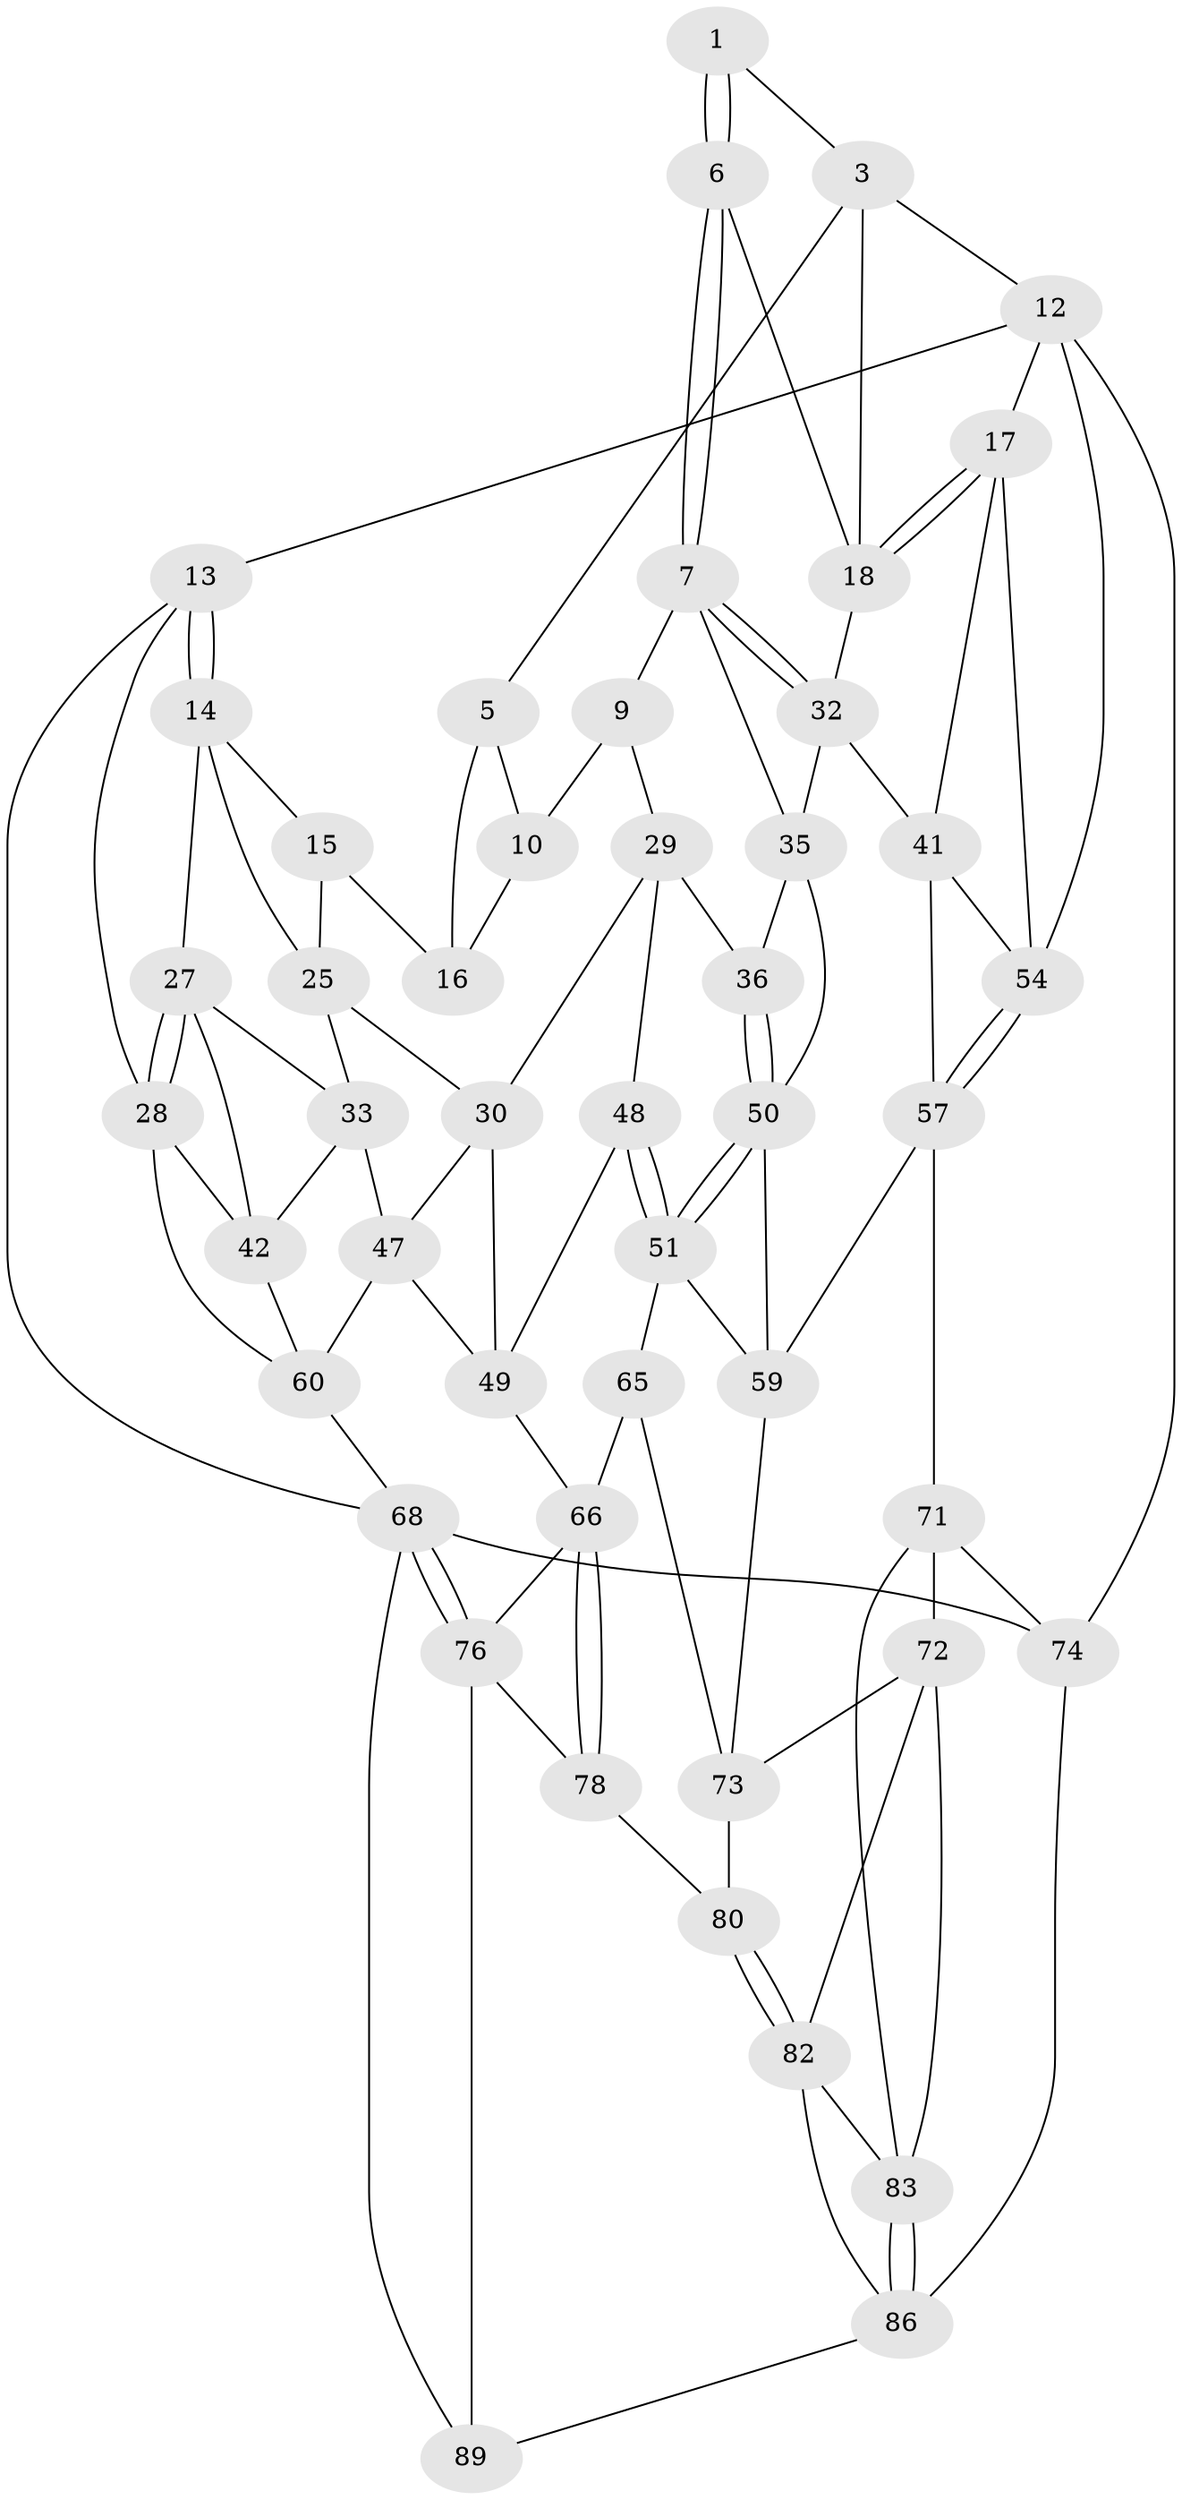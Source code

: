 // Generated by graph-tools (version 1.1) at 2025/24/03/03/25 07:24:37]
// undirected, 48 vertices, 104 edges
graph export_dot {
graph [start="1"]
  node [color=gray90,style=filled];
  1 [pos="+0.6770426389373112+0",super="+2"];
  3 [pos="+0.737904107925366+0.011019680931538448",super="+4"];
  5 [pos="+0.6628933888217247+0",super="+11"];
  6 [pos="+0.6678409093463419+0.08800092698773629",super="+20"];
  7 [pos="+0.6341666822023818+0.12095157159322695",super="+8"];
  9 [pos="+0.5152576870844215+0",super="+24"];
  10 [pos="+0.49200199779119747+0",super="+23"];
  12 [pos="+1+0",super="+53"];
  13 [pos="+0+0"];
  14 [pos="+0+0",super="+26"];
  15 [pos="+0.2961689355973098+0",super="+22"];
  16 [pos="+0.4630336346041965+0",super="+21"];
  17 [pos="+1+0",super="+40"];
  18 [pos="+0.8192141629275288+0.06176801670141466",super="+19"];
  25 [pos="+0.183610932274577+0.11160474227204903",super="+31"];
  27 [pos="+0.028025182485817462+0.1384162125739104",super="+34"];
  28 [pos="+0+0.1813532448399964",super="+43"];
  29 [pos="+0.3883644486772265+0.22138216474172065",super="+37"];
  30 [pos="+0.3214309846193696+0.24296102432835873",super="+46"];
  32 [pos="+0.7464091185846449+0.2130873847978263",super="+38"];
  33 [pos="+0.1712455045145185+0.215505435019125",super="+44"];
  35 [pos="+0.5096064258813197+0.23689797276388613",super="+39"];
  36 [pos="+0.49198053242785617+0.2516359778498845"];
  41 [pos="+0.7828842057005022+0.2872436729088082",super="+56"];
  42 [pos="+0.018495968264062478+0.3239791136602728",super="+45"];
  47 [pos="+0.21954699664801375+0.4305871919663566",super="+62"];
  48 [pos="+0.37637447942074126+0.4273527310335252"];
  49 [pos="+0.3641880074739536+0.4272874697504609",super="+63"];
  50 [pos="+0.560810521839664+0.4434012062993434",super="+52"];
  51 [pos="+0.547229941939956+0.4878998409883321",super="+64"];
  54 [pos="+1+0.5197275842634795",super="+55"];
  57 [pos="+0.9098728473329316+0.44628004461377146",super="+58"];
  59 [pos="+0.7940509132688793+0.5152753650603775",super="+70"];
  60 [pos="+0.09530534855464637+0.523049592891226",super="+61"];
  65 [pos="+0.5031943856153309+0.5698344056843179"];
  66 [pos="+0.3271971082287502+0.5862844079755223",super="+67"];
  68 [pos="+0+1",super="+69"];
  71 [pos="+0.8382741070679158+0.654018035540915",super="+75"];
  72 [pos="+0.7373970036464782+0.6792672283197212",super="+81"];
  73 [pos="+0.7273934510834801+0.6720585203749966",super="+77"];
  74 [pos="+1+0.7430765439177494",super="+88"];
  76 [pos="+0.16422063237333542+0.793319335214418",super="+79"];
  78 [pos="+0.37799417520937284+0.8237453969416364"];
  80 [pos="+0.4965814321688116+0.7946122951467753"];
  82 [pos="+0.5951132552872558+0.8657367323174208",super="+85"];
  83 [pos="+0.9754986871274012+0.7555413647130859",super="+84"];
  86 [pos="+0.7469788075934161+1",super="+87"];
  89 [pos="+0.34012410084463074+1"];
  1 -- 6 [weight=2];
  1 -- 6;
  1 -- 3;
  3 -- 18;
  3 -- 12;
  3 -- 5;
  5 -- 16;
  5 -- 10;
  6 -- 7;
  6 -- 7;
  6 -- 18;
  7 -- 32;
  7 -- 32;
  7 -- 9;
  7 -- 35;
  9 -- 10 [weight=2];
  9 -- 29;
  10 -- 16;
  12 -- 13;
  12 -- 17;
  12 -- 74 [weight=2];
  12 -- 54;
  13 -- 14;
  13 -- 14;
  13 -- 28;
  13 -- 68;
  14 -- 15;
  14 -- 25;
  14 -- 27;
  15 -- 16 [weight=2];
  15 -- 25;
  17 -- 18;
  17 -- 18;
  17 -- 54;
  17 -- 41;
  18 -- 32;
  25 -- 30;
  25 -- 33;
  27 -- 28;
  27 -- 28;
  27 -- 33;
  27 -- 42;
  28 -- 42;
  28 -- 60;
  29 -- 30;
  29 -- 48;
  29 -- 36;
  30 -- 49;
  30 -- 47;
  32 -- 41;
  32 -- 35;
  33 -- 47;
  33 -- 42;
  35 -- 36;
  35 -- 50;
  36 -- 50;
  36 -- 50;
  41 -- 54;
  41 -- 57;
  42 -- 60;
  47 -- 60;
  47 -- 49;
  48 -- 49;
  48 -- 51;
  48 -- 51;
  49 -- 66;
  50 -- 51;
  50 -- 51;
  50 -- 59;
  51 -- 65;
  51 -- 59;
  54 -- 57;
  54 -- 57;
  57 -- 59;
  57 -- 71;
  59 -- 73;
  60 -- 68;
  65 -- 66;
  65 -- 73;
  66 -- 78;
  66 -- 78;
  66 -- 76;
  68 -- 76;
  68 -- 76;
  68 -- 89;
  68 -- 74;
  71 -- 72;
  71 -- 74;
  71 -- 83;
  72 -- 73;
  72 -- 82;
  72 -- 83;
  73 -- 80;
  74 -- 86;
  76 -- 89;
  76 -- 78;
  78 -- 80;
  80 -- 82;
  80 -- 82;
  82 -- 83;
  82 -- 86;
  83 -- 86;
  83 -- 86;
  86 -- 89;
}
